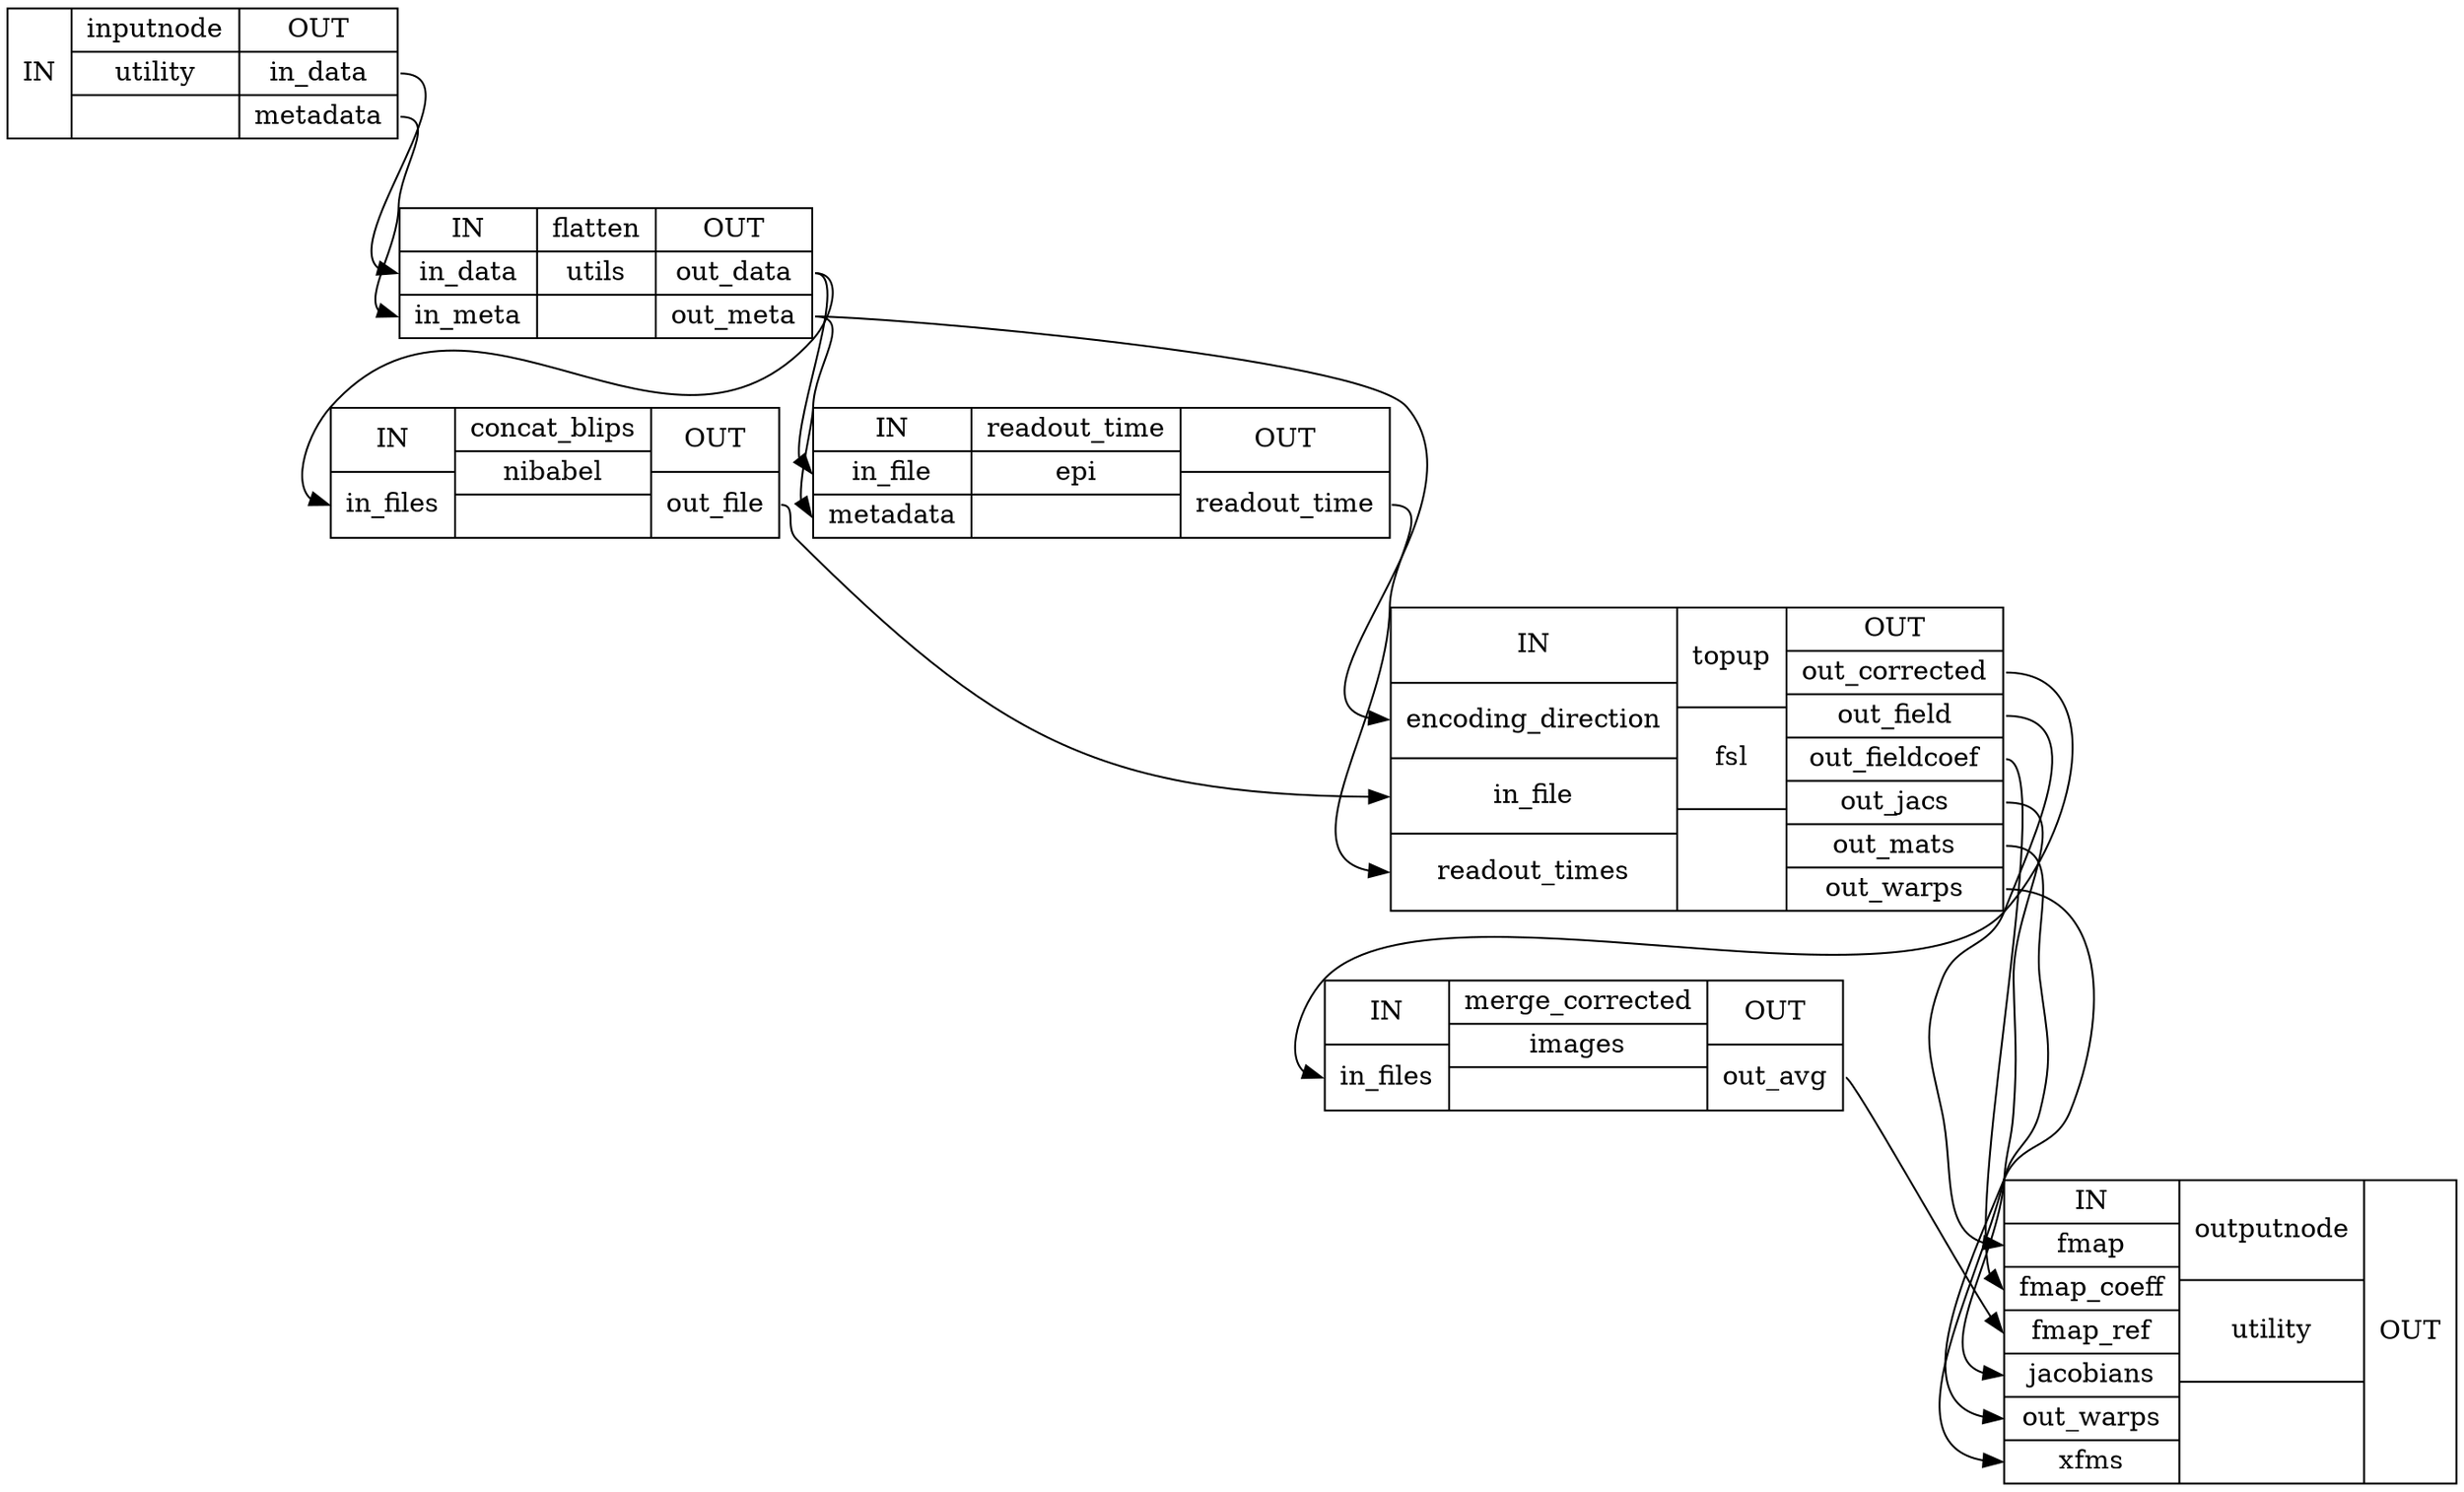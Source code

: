 digraph structs {
node [shape=record];
pepolar_estimate_wfinputnode [label="{IN}|{ inputnode | utility |  }|{OUT|<outindata> in_data|<outmetadata> metadata}"];
pepolar_estimate_wfflatten [label="{IN|<inindata> in_data|<ininmeta> in_meta}|{ flatten | utils |  }|{OUT|<outoutdata> out_data|<outoutmeta> out_meta}"];
pepolar_estimate_wfconcat_blips [label="{IN|<ininfiles> in_files}|{ concat_blips | nibabel |  }|{OUT|<outoutfile> out_file}"];
pepolar_estimate_wfreadout_time [label="{IN|<ininfile> in_file|<inmetadata> metadata}|{ readout_time | epi |  }|{OUT|<outreadouttime> readout_time}"];
pepolar_estimate_wftopup [label="{IN|<inencodingdirection> encoding_direction|<ininfile> in_file|<inreadouttimes> readout_times}|{ topup | fsl |  }|{OUT|<outoutcorrected> out_corrected|<outoutfield> out_field|<outoutfieldcoef> out_fieldcoef|<outoutjacs> out_jacs|<outoutmats> out_mats|<outoutwarps> out_warps}"];
pepolar_estimate_wfmerge_corrected [label="{IN|<ininfiles> in_files}|{ merge_corrected | images |  }|{OUT|<outoutavg> out_avg}"];
pepolar_estimate_wfoutputnode [label="{IN|<infmap> fmap|<infmapcoeff> fmap_coeff|<infmapref> fmap_ref|<injacobians> jacobians|<inoutwarps> out_warps|<inxfms> xfms}|{ outputnode | utility |  }|{OUT}"];
pepolar_estimate_wfconcat_blips:outoutfile:e -> pepolar_estimate_wftopup:ininfile:w;
pepolar_estimate_wfflatten:outoutdata:e -> pepolar_estimate_wfconcat_blips:ininfiles:w;
pepolar_estimate_wfflatten:outoutdata:e -> pepolar_estimate_wfreadout_time:ininfile:w;
pepolar_estimate_wfflatten:outoutmeta:e -> pepolar_estimate_wfreadout_time:inmetadata:w;
pepolar_estimate_wfflatten:outoutmeta:e -> pepolar_estimate_wftopup:inencodingdirection:w;
pepolar_estimate_wfinputnode:outindata:e -> pepolar_estimate_wfflatten:inindata:w;
pepolar_estimate_wfinputnode:outmetadata:e -> pepolar_estimate_wfflatten:ininmeta:w;
pepolar_estimate_wfmerge_corrected:outoutavg:e -> pepolar_estimate_wfoutputnode:infmapref:w;
pepolar_estimate_wfreadout_time:outreadouttime:e -> pepolar_estimate_wftopup:inreadouttimes:w;
pepolar_estimate_wftopup:outoutcorrected:e -> pepolar_estimate_wfmerge_corrected:ininfiles:w;
pepolar_estimate_wftopup:outoutfield:e -> pepolar_estimate_wfoutputnode:infmap:w;
pepolar_estimate_wftopup:outoutfieldcoef:e -> pepolar_estimate_wfoutputnode:infmapcoeff:w;
pepolar_estimate_wftopup:outoutjacs:e -> pepolar_estimate_wfoutputnode:injacobians:w;
pepolar_estimate_wftopup:outoutmats:e -> pepolar_estimate_wfoutputnode:inxfms:w;
pepolar_estimate_wftopup:outoutwarps:e -> pepolar_estimate_wfoutputnode:inoutwarps:w;
}